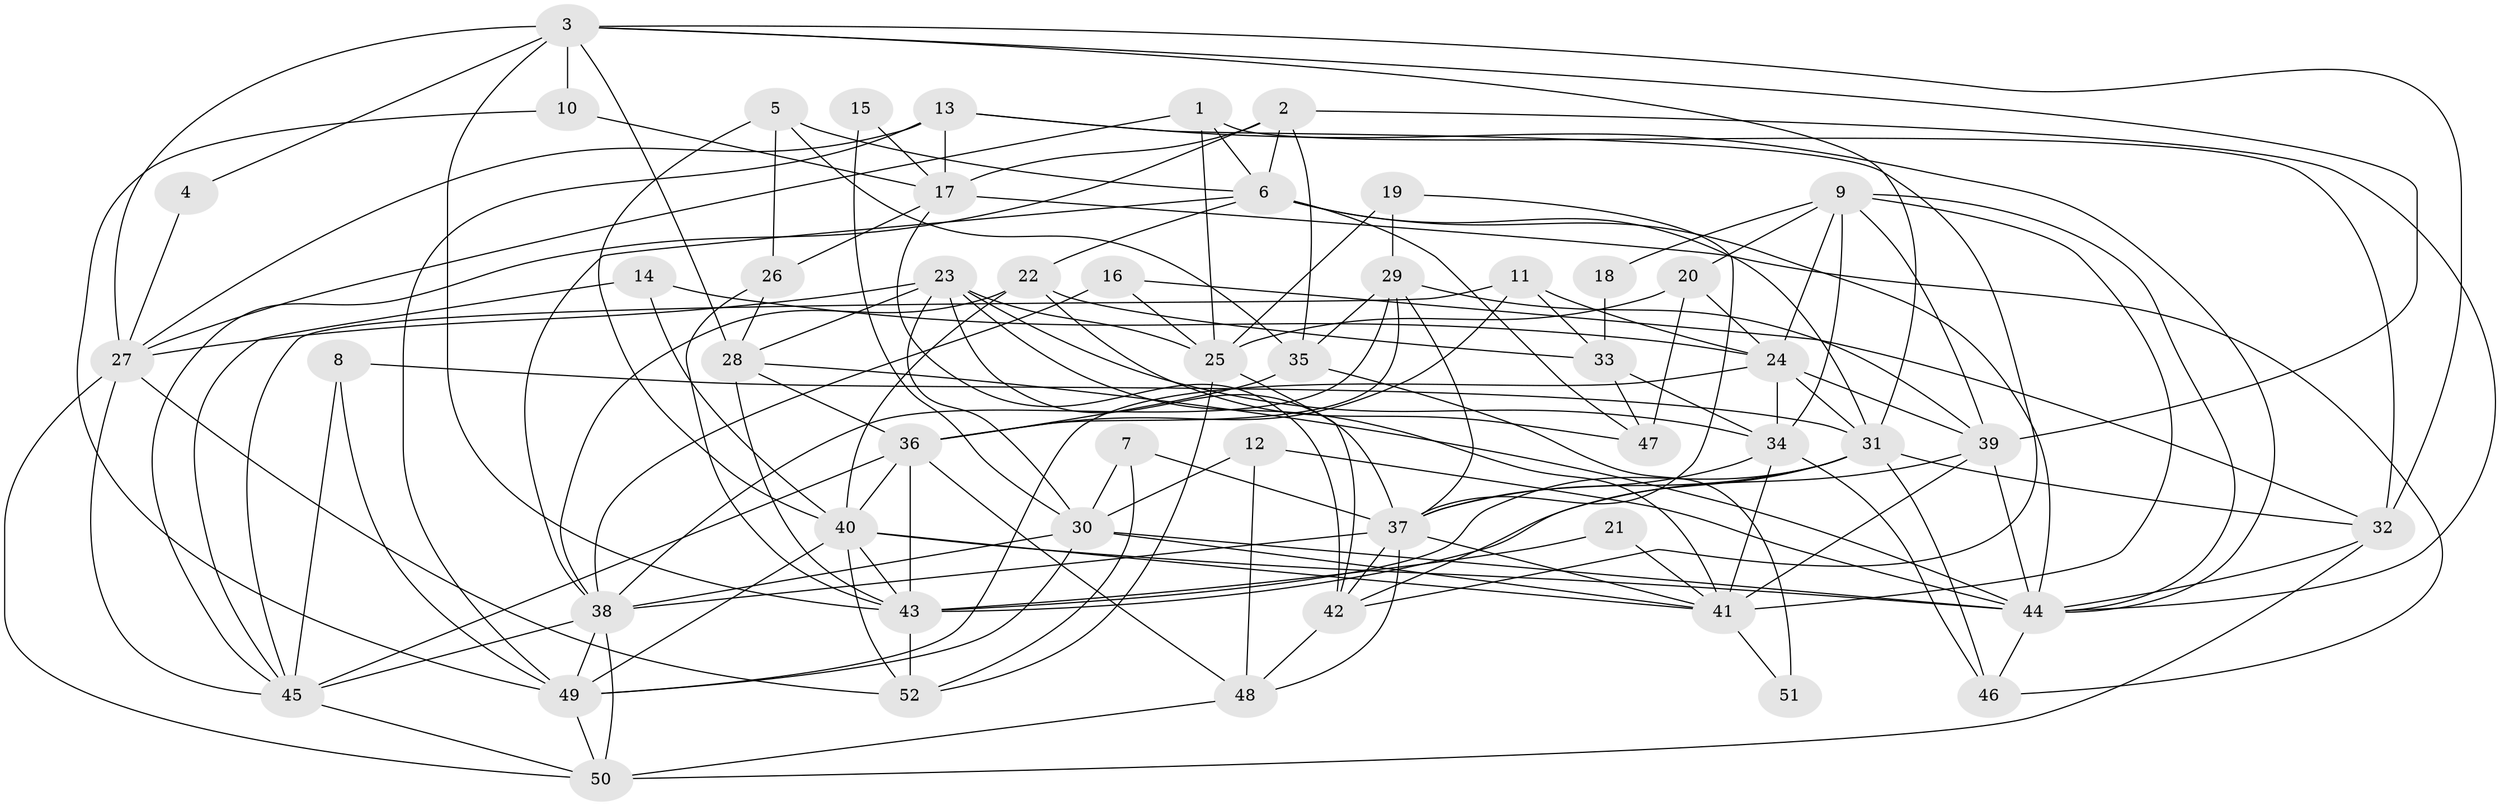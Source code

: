 // original degree distribution, {4: 0.27184466019417475, 5: 0.1650485436893204, 3: 0.30097087378640774, 6: 0.06796116504854369, 7: 0.07766990291262135, 2: 0.11650485436893204}
// Generated by graph-tools (version 1.1) at 2025/26/03/09/25 03:26:20]
// undirected, 52 vertices, 148 edges
graph export_dot {
graph [start="1"]
  node [color=gray90,style=filled];
  1;
  2;
  3;
  4;
  5;
  6;
  7;
  8;
  9;
  10;
  11;
  12;
  13;
  14;
  15;
  16;
  17;
  18;
  19;
  20;
  21;
  22;
  23;
  24;
  25;
  26;
  27;
  28;
  29;
  30;
  31;
  32;
  33;
  34;
  35;
  36;
  37;
  38;
  39;
  40;
  41;
  42;
  43;
  44;
  45;
  46;
  47;
  48;
  49;
  50;
  51;
  52;
  1 -- 6 [weight=1.0];
  1 -- 25 [weight=1.0];
  1 -- 27 [weight=1.0];
  1 -- 32 [weight=1.0];
  2 -- 6 [weight=1.0];
  2 -- 17 [weight=1.0];
  2 -- 35 [weight=1.0];
  2 -- 44 [weight=1.0];
  2 -- 45 [weight=1.0];
  3 -- 4 [weight=1.0];
  3 -- 10 [weight=1.0];
  3 -- 27 [weight=1.0];
  3 -- 28 [weight=1.0];
  3 -- 31 [weight=1.0];
  3 -- 32 [weight=1.0];
  3 -- 39 [weight=1.0];
  3 -- 43 [weight=2.0];
  4 -- 27 [weight=1.0];
  5 -- 6 [weight=1.0];
  5 -- 26 [weight=1.0];
  5 -- 35 [weight=1.0];
  5 -- 40 [weight=1.0];
  6 -- 22 [weight=1.0];
  6 -- 31 [weight=1.0];
  6 -- 38 [weight=1.0];
  6 -- 44 [weight=1.0];
  6 -- 47 [weight=1.0];
  7 -- 30 [weight=1.0];
  7 -- 37 [weight=1.0];
  7 -- 52 [weight=1.0];
  8 -- 31 [weight=1.0];
  8 -- 45 [weight=1.0];
  8 -- 49 [weight=1.0];
  9 -- 18 [weight=1.0];
  9 -- 20 [weight=1.0];
  9 -- 24 [weight=1.0];
  9 -- 34 [weight=1.0];
  9 -- 39 [weight=1.0];
  9 -- 41 [weight=1.0];
  9 -- 44 [weight=1.0];
  10 -- 17 [weight=1.0];
  10 -- 49 [weight=1.0];
  11 -- 24 [weight=1.0];
  11 -- 33 [weight=1.0];
  11 -- 36 [weight=2.0];
  11 -- 45 [weight=1.0];
  12 -- 30 [weight=1.0];
  12 -- 44 [weight=1.0];
  12 -- 48 [weight=1.0];
  13 -- 17 [weight=1.0];
  13 -- 27 [weight=1.0];
  13 -- 42 [weight=1.0];
  13 -- 44 [weight=1.0];
  13 -- 49 [weight=1.0];
  14 -- 24 [weight=1.0];
  14 -- 40 [weight=1.0];
  14 -- 45 [weight=1.0];
  15 -- 17 [weight=1.0];
  15 -- 30 [weight=1.0];
  16 -- 25 [weight=1.0];
  16 -- 32 [weight=1.0];
  16 -- 38 [weight=1.0];
  17 -- 26 [weight=1.0];
  17 -- 42 [weight=1.0];
  17 -- 46 [weight=1.0];
  18 -- 33 [weight=1.0];
  19 -- 25 [weight=1.0];
  19 -- 29 [weight=1.0];
  19 -- 37 [weight=1.0];
  20 -- 24 [weight=1.0];
  20 -- 25 [weight=1.0];
  20 -- 47 [weight=1.0];
  21 -- 41 [weight=1.0];
  21 -- 43 [weight=1.0];
  22 -- 33 [weight=1.0];
  22 -- 38 [weight=1.0];
  22 -- 40 [weight=1.0];
  22 -- 47 [weight=1.0];
  23 -- 25 [weight=1.0];
  23 -- 27 [weight=1.0];
  23 -- 28 [weight=1.0];
  23 -- 30 [weight=1.0];
  23 -- 34 [weight=1.0];
  23 -- 37 [weight=1.0];
  23 -- 41 [weight=1.0];
  24 -- 31 [weight=1.0];
  24 -- 34 [weight=1.0];
  24 -- 39 [weight=1.0];
  24 -- 49 [weight=1.0];
  25 -- 42 [weight=1.0];
  25 -- 52 [weight=1.0];
  26 -- 28 [weight=1.0];
  26 -- 43 [weight=1.0];
  27 -- 45 [weight=1.0];
  27 -- 50 [weight=1.0];
  27 -- 52 [weight=1.0];
  28 -- 36 [weight=1.0];
  28 -- 43 [weight=1.0];
  28 -- 44 [weight=1.0];
  29 -- 35 [weight=1.0];
  29 -- 36 [weight=1.0];
  29 -- 37 [weight=1.0];
  29 -- 38 [weight=1.0];
  29 -- 39 [weight=1.0];
  30 -- 38 [weight=2.0];
  30 -- 41 [weight=1.0];
  30 -- 44 [weight=1.0];
  30 -- 49 [weight=1.0];
  31 -- 32 [weight=2.0];
  31 -- 37 [weight=1.0];
  31 -- 42 [weight=1.0];
  31 -- 43 [weight=1.0];
  31 -- 46 [weight=1.0];
  32 -- 44 [weight=1.0];
  32 -- 50 [weight=1.0];
  33 -- 34 [weight=1.0];
  33 -- 47 [weight=1.0];
  34 -- 37 [weight=1.0];
  34 -- 41 [weight=2.0];
  34 -- 46 [weight=1.0];
  35 -- 36 [weight=1.0];
  35 -- 51 [weight=1.0];
  36 -- 40 [weight=1.0];
  36 -- 43 [weight=1.0];
  36 -- 45 [weight=1.0];
  36 -- 48 [weight=1.0];
  37 -- 38 [weight=1.0];
  37 -- 41 [weight=1.0];
  37 -- 42 [weight=1.0];
  37 -- 48 [weight=1.0];
  38 -- 45 [weight=1.0];
  38 -- 49 [weight=1.0];
  38 -- 50 [weight=1.0];
  39 -- 41 [weight=1.0];
  39 -- 43 [weight=1.0];
  39 -- 44 [weight=1.0];
  40 -- 41 [weight=2.0];
  40 -- 43 [weight=1.0];
  40 -- 44 [weight=1.0];
  40 -- 49 [weight=1.0];
  40 -- 52 [weight=1.0];
  41 -- 51 [weight=1.0];
  42 -- 48 [weight=1.0];
  43 -- 52 [weight=1.0];
  44 -- 46 [weight=1.0];
  45 -- 50 [weight=1.0];
  48 -- 50 [weight=1.0];
  49 -- 50 [weight=1.0];
}
